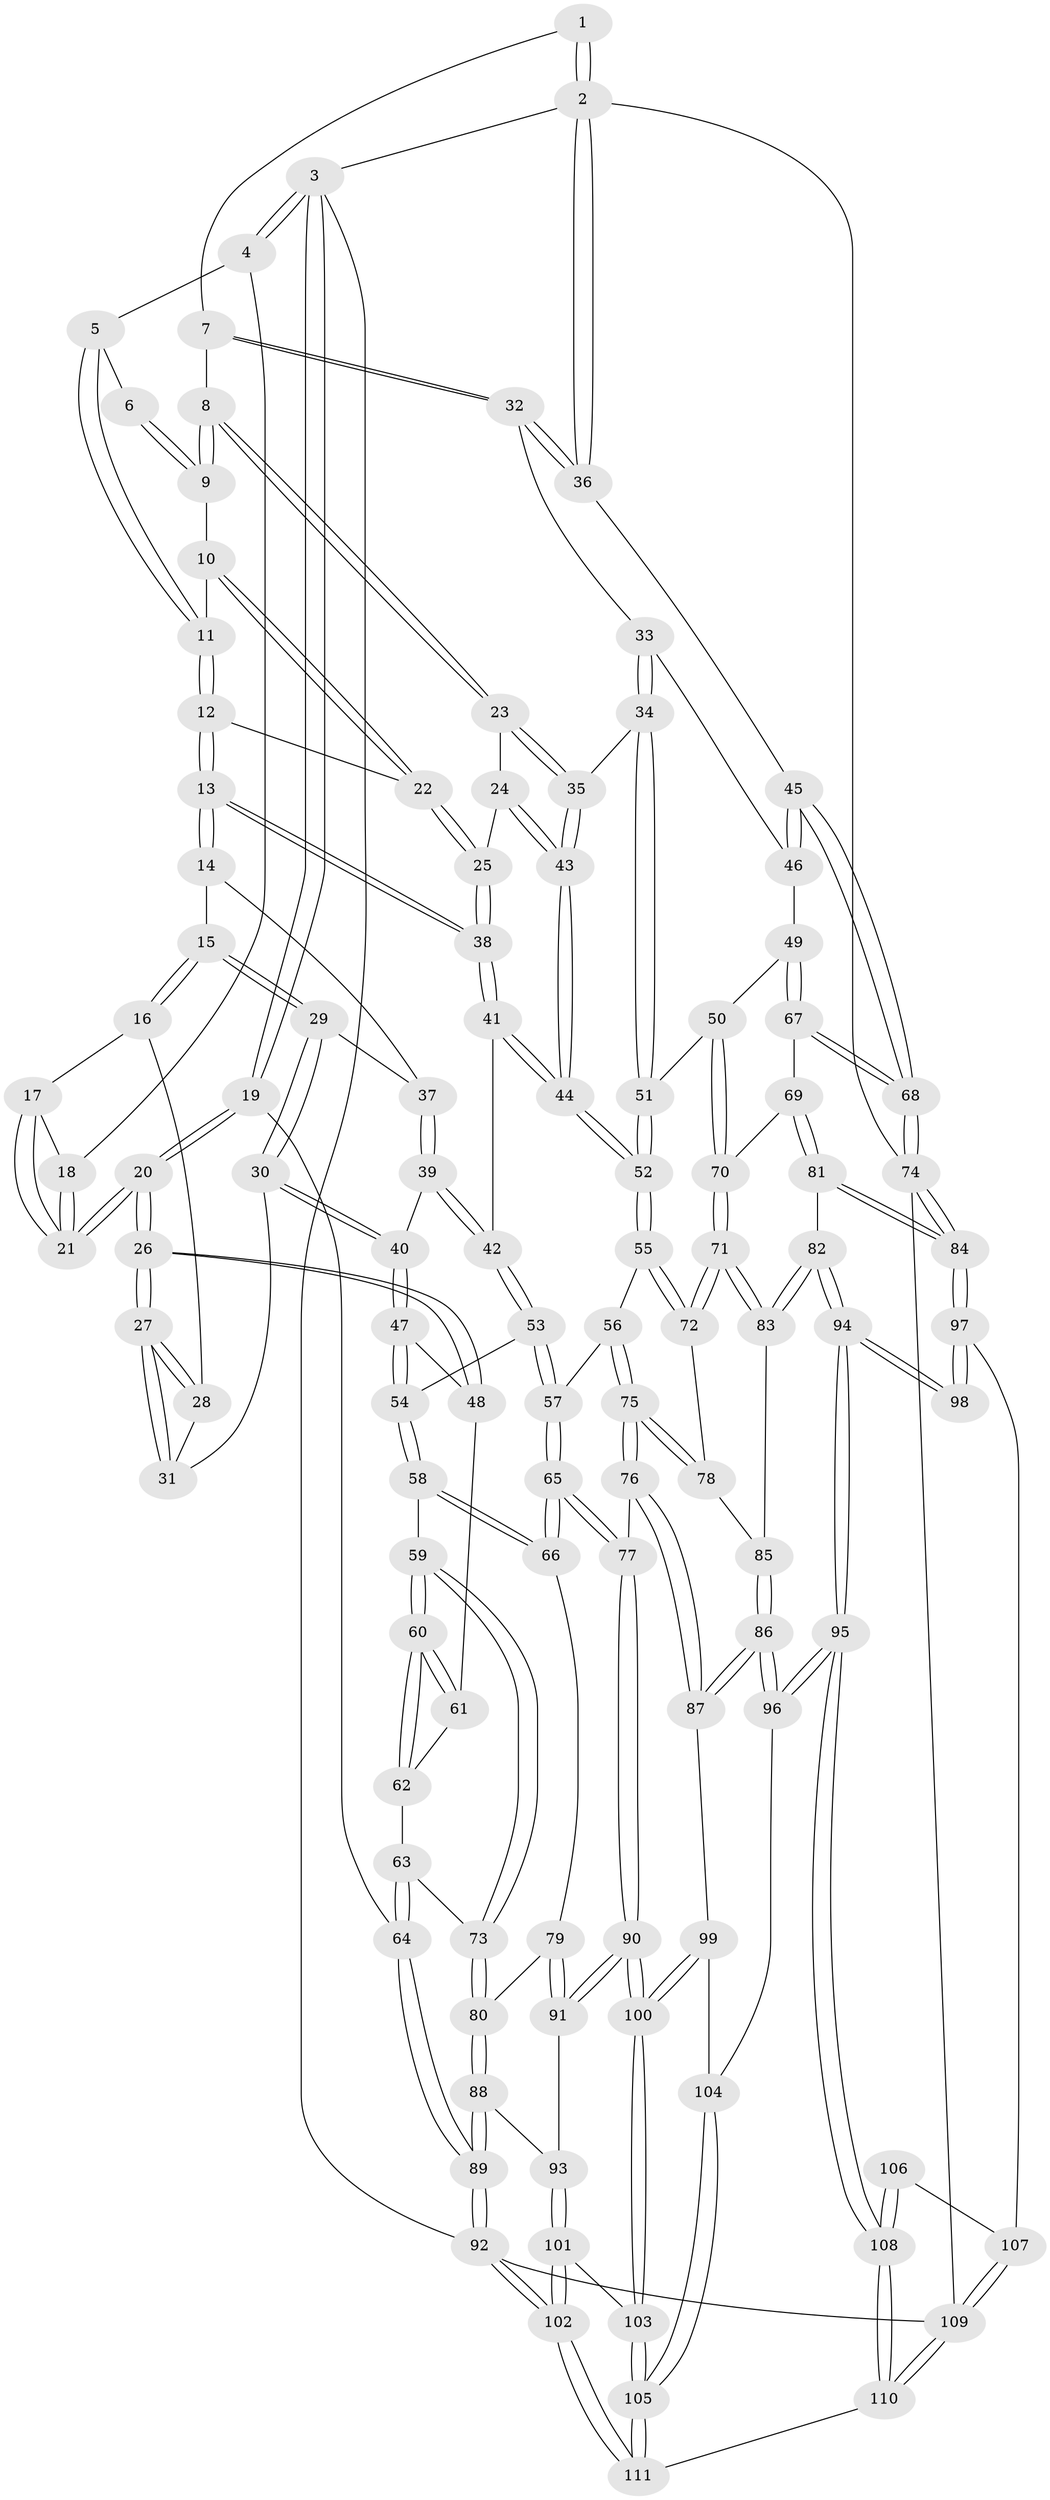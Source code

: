 // coarse degree distribution, {2: 0.012987012987012988, 3: 0.11688311688311688, 4: 0.36363636363636365, 5: 0.36363636363636365, 6: 0.09090909090909091, 10: 0.012987012987012988, 7: 0.03896103896103896}
// Generated by graph-tools (version 1.1) at 2025/06/03/04/25 22:06:07]
// undirected, 111 vertices, 274 edges
graph export_dot {
graph [start="1"]
  node [color=gray90,style=filled];
  1 [pos="+0.7802740612511352+0"];
  2 [pos="+1+0"];
  3 [pos="+0+0"];
  4 [pos="+0.38948922398777175+0"];
  5 [pos="+0.4291055626344618+0"];
  6 [pos="+0.6336207691976634+0"];
  7 [pos="+0.811435337274139+0.14254728320993912"];
  8 [pos="+0.7526859852832668+0.139489389518974"];
  9 [pos="+0.6847888050482683+0.11778594856104618"];
  10 [pos="+0.6540792362404574+0.1370779316977851"];
  11 [pos="+0.5511345421634415+0.11891741888270571"];
  12 [pos="+0.5094024922280896+0.20215761309667807"];
  13 [pos="+0.49556322507469286+0.2207872555808424"];
  14 [pos="+0.43131932062609313+0.18717855557747942"];
  15 [pos="+0.38079699844855197+0.13187156936345465"];
  16 [pos="+0.3295979981132497+0.05573567277251464"];
  17 [pos="+0.3329286106805114+0.03212761820802499"];
  18 [pos="+0.3506172095008149+0"];
  19 [pos="+0+0.178946781179729"];
  20 [pos="+0+0.1883011545372963"];
  21 [pos="+0.03255361573711164+0.10590280947961982"];
  22 [pos="+0.641713468533129+0.19454379255269547"];
  23 [pos="+0.6927261897778236+0.25639914964486493"];
  24 [pos="+0.6577449833157225+0.25073285719244426"];
  25 [pos="+0.6447640368779054+0.2432351190524695"];
  26 [pos="+0+0.21261522026020674"];
  27 [pos="+0+0.20963099478213046"];
  28 [pos="+0.2957611850401636+0.09831339954119497"];
  29 [pos="+0.3454681649784528+0.24694042972417582"];
  30 [pos="+0.25813430461947073+0.2641628044259544"];
  31 [pos="+0.2579578652703127+0.2638755670017428"];
  32 [pos="+0.8357627503107664+0.16008167103065815"];
  33 [pos="+0.8350597536324776+0.2500807602931147"];
  34 [pos="+0.756434063385237+0.2996088208333064"];
  35 [pos="+0.7519399723000837+0.2985526437829157"];
  36 [pos="+1+0"];
  37 [pos="+0.3756592953519285+0.25659557069151046"];
  38 [pos="+0.5170618090497904+0.30492410039956686"];
  39 [pos="+0.3819265466456728+0.2776295474413011"];
  40 [pos="+0.2758622495305347+0.3392106420847283"];
  41 [pos="+0.509047033474417+0.3454513664430858"];
  42 [pos="+0.4809578482720249+0.36006107332083004"];
  43 [pos="+0.656203237646496+0.34772360043392636"];
  44 [pos="+0.608055333665876+0.4108691109053989"];
  45 [pos="+1+0.30806122972967553"];
  46 [pos="+0.8696895457114298+0.28456543016304203"];
  47 [pos="+0.27761736371088536+0.3709962706706896"];
  48 [pos="+0.07248199351518049+0.367115017430217"];
  49 [pos="+0.8722220455977561+0.4404345033501619"];
  50 [pos="+0.8053610785924711+0.45919240471250417"];
  51 [pos="+0.7612306854742348+0.45312662479692545"];
  52 [pos="+0.6624412794919239+0.4911567218868243"];
  53 [pos="+0.4109783930321798+0.4219437083730976"];
  54 [pos="+0.304680376922754+0.41499150649183275"];
  55 [pos="+0.6547840691212422+0.5145795445116951"];
  56 [pos="+0.6063208497302901+0.5433545778652454"];
  57 [pos="+0.4398779921659891+0.5134260959343172"];
  58 [pos="+0.2569477812899518+0.4913116453022106"];
  59 [pos="+0.1838148713518519+0.5386436207770956"];
  60 [pos="+0.17223422472455624+0.5244418029888535"];
  61 [pos="+0.07739372723019997+0.37998685959166534"];
  62 [pos="+0.05084572364774424+0.4940687824569904"];
  63 [pos="+0.028047467566732626+0.5239109627341826"];
  64 [pos="+0+0.5375362215781443"];
  65 [pos="+0.4064280661888629+0.6317011236713987"];
  66 [pos="+0.38355182257607967+0.6309456189926437"];
  67 [pos="+0.9769002918800523+0.47282295167333244"];
  68 [pos="+1+0.4636696333135231"];
  69 [pos="+0.8687922701383533+0.6213345124807291"];
  70 [pos="+0.8215203135750306+0.5357766143430239"];
  71 [pos="+0.7441939892149878+0.6433850438688693"];
  72 [pos="+0.6970413679200079+0.5952884449916749"];
  73 [pos="+0.15961735181431105+0.6032093895185239"];
  74 [pos="+1+0.7790966598933492"];
  75 [pos="+0.5124254464028406+0.6920573067158508"];
  76 [pos="+0.4893816733400128+0.7155448425433433"];
  77 [pos="+0.48721156685575184+0.7143129359664105"];
  78 [pos="+0.6385176159210242+0.6716643254856058"];
  79 [pos="+0.3814450160118884+0.6318565596705473"];
  80 [pos="+0.15694837120593821+0.6326474994439368"];
  81 [pos="+0.8598635501742882+0.6848908756308678"];
  82 [pos="+0.7860438733648658+0.6963706577491108"];
  83 [pos="+0.772969215751424+0.6839019895893305"];
  84 [pos="+1+0.7892470290044907"];
  85 [pos="+0.6544364038185337+0.7040567256174721"];
  86 [pos="+0.5948509562072194+0.8068571034262336"];
  87 [pos="+0.5092709116338554+0.7650800163195287"];
  88 [pos="+0.13176882829592648+0.69325723347482"];
  89 [pos="+0+0.7811213549753229"];
  90 [pos="+0.27709992813693085+0.7975766056486043"];
  91 [pos="+0.24799803826248643+0.7751463186635384"];
  92 [pos="+0+1"];
  93 [pos="+0.19444162692630226+0.7596957404380262"];
  94 [pos="+0.7111932537430435+0.8579097106883089"];
  95 [pos="+0.6882621050193355+0.8793890355226656"];
  96 [pos="+0.6865300190126841+0.8785932984589526"];
  97 [pos="+1+0.826358021236871"];
  98 [pos="+0.819555613037565+0.8541829589351534"];
  99 [pos="+0.49043101797824695+0.7940278170430038"];
  100 [pos="+0.36226158737310044+0.9508069251941709"];
  101 [pos="+0.15835851742607626+0.8896430262817395"];
  102 [pos="+0+1"];
  103 [pos="+0.3604906505681494+0.970548418528995"];
  104 [pos="+0.528514518695619+0.9417724769109755"];
  105 [pos="+0.37205932077887494+1"];
  106 [pos="+0.8737611662077277+0.9428266965016825"];
  107 [pos="+0.9117405950528839+0.94307373176757"];
  108 [pos="+0.7068689355497945+0.9642594815177248"];
  109 [pos="+0.8833724222325797+1"];
  110 [pos="+0.6922761311621228+1"];
  111 [pos="+0.3626107678814958+1"];
  1 -- 2;
  1 -- 2;
  1 -- 7;
  2 -- 3;
  2 -- 36;
  2 -- 36;
  2 -- 74;
  3 -- 4;
  3 -- 4;
  3 -- 19;
  3 -- 19;
  3 -- 92;
  4 -- 5;
  4 -- 18;
  5 -- 6;
  5 -- 11;
  5 -- 11;
  6 -- 9;
  6 -- 9;
  7 -- 8;
  7 -- 32;
  7 -- 32;
  8 -- 9;
  8 -- 9;
  8 -- 23;
  8 -- 23;
  9 -- 10;
  10 -- 11;
  10 -- 22;
  10 -- 22;
  11 -- 12;
  11 -- 12;
  12 -- 13;
  12 -- 13;
  12 -- 22;
  13 -- 14;
  13 -- 14;
  13 -- 38;
  13 -- 38;
  14 -- 15;
  14 -- 37;
  15 -- 16;
  15 -- 16;
  15 -- 29;
  15 -- 29;
  16 -- 17;
  16 -- 28;
  17 -- 18;
  17 -- 21;
  17 -- 21;
  18 -- 21;
  18 -- 21;
  19 -- 20;
  19 -- 20;
  19 -- 64;
  20 -- 21;
  20 -- 21;
  20 -- 26;
  20 -- 26;
  22 -- 25;
  22 -- 25;
  23 -- 24;
  23 -- 35;
  23 -- 35;
  24 -- 25;
  24 -- 43;
  24 -- 43;
  25 -- 38;
  25 -- 38;
  26 -- 27;
  26 -- 27;
  26 -- 48;
  26 -- 48;
  27 -- 28;
  27 -- 28;
  27 -- 31;
  27 -- 31;
  28 -- 31;
  29 -- 30;
  29 -- 30;
  29 -- 37;
  30 -- 31;
  30 -- 40;
  30 -- 40;
  32 -- 33;
  32 -- 36;
  32 -- 36;
  33 -- 34;
  33 -- 34;
  33 -- 46;
  34 -- 35;
  34 -- 51;
  34 -- 51;
  35 -- 43;
  35 -- 43;
  36 -- 45;
  37 -- 39;
  37 -- 39;
  38 -- 41;
  38 -- 41;
  39 -- 40;
  39 -- 42;
  39 -- 42;
  40 -- 47;
  40 -- 47;
  41 -- 42;
  41 -- 44;
  41 -- 44;
  42 -- 53;
  42 -- 53;
  43 -- 44;
  43 -- 44;
  44 -- 52;
  44 -- 52;
  45 -- 46;
  45 -- 46;
  45 -- 68;
  45 -- 68;
  46 -- 49;
  47 -- 48;
  47 -- 54;
  47 -- 54;
  48 -- 61;
  49 -- 50;
  49 -- 67;
  49 -- 67;
  50 -- 51;
  50 -- 70;
  50 -- 70;
  51 -- 52;
  51 -- 52;
  52 -- 55;
  52 -- 55;
  53 -- 54;
  53 -- 57;
  53 -- 57;
  54 -- 58;
  54 -- 58;
  55 -- 56;
  55 -- 72;
  55 -- 72;
  56 -- 57;
  56 -- 75;
  56 -- 75;
  57 -- 65;
  57 -- 65;
  58 -- 59;
  58 -- 66;
  58 -- 66;
  59 -- 60;
  59 -- 60;
  59 -- 73;
  59 -- 73;
  60 -- 61;
  60 -- 61;
  60 -- 62;
  60 -- 62;
  61 -- 62;
  62 -- 63;
  63 -- 64;
  63 -- 64;
  63 -- 73;
  64 -- 89;
  64 -- 89;
  65 -- 66;
  65 -- 66;
  65 -- 77;
  65 -- 77;
  66 -- 79;
  67 -- 68;
  67 -- 68;
  67 -- 69;
  68 -- 74;
  68 -- 74;
  69 -- 70;
  69 -- 81;
  69 -- 81;
  70 -- 71;
  70 -- 71;
  71 -- 72;
  71 -- 72;
  71 -- 83;
  71 -- 83;
  72 -- 78;
  73 -- 80;
  73 -- 80;
  74 -- 84;
  74 -- 84;
  74 -- 109;
  75 -- 76;
  75 -- 76;
  75 -- 78;
  75 -- 78;
  76 -- 77;
  76 -- 87;
  76 -- 87;
  77 -- 90;
  77 -- 90;
  78 -- 85;
  79 -- 80;
  79 -- 91;
  79 -- 91;
  80 -- 88;
  80 -- 88;
  81 -- 82;
  81 -- 84;
  81 -- 84;
  82 -- 83;
  82 -- 83;
  82 -- 94;
  82 -- 94;
  83 -- 85;
  84 -- 97;
  84 -- 97;
  85 -- 86;
  85 -- 86;
  86 -- 87;
  86 -- 87;
  86 -- 96;
  86 -- 96;
  87 -- 99;
  88 -- 89;
  88 -- 89;
  88 -- 93;
  89 -- 92;
  89 -- 92;
  90 -- 91;
  90 -- 91;
  90 -- 100;
  90 -- 100;
  91 -- 93;
  92 -- 102;
  92 -- 102;
  92 -- 109;
  93 -- 101;
  93 -- 101;
  94 -- 95;
  94 -- 95;
  94 -- 98;
  94 -- 98;
  95 -- 96;
  95 -- 96;
  95 -- 108;
  95 -- 108;
  96 -- 104;
  97 -- 98;
  97 -- 98;
  97 -- 107;
  99 -- 100;
  99 -- 100;
  99 -- 104;
  100 -- 103;
  100 -- 103;
  101 -- 102;
  101 -- 102;
  101 -- 103;
  102 -- 111;
  102 -- 111;
  103 -- 105;
  103 -- 105;
  104 -- 105;
  104 -- 105;
  105 -- 111;
  105 -- 111;
  106 -- 107;
  106 -- 108;
  106 -- 108;
  107 -- 109;
  107 -- 109;
  108 -- 110;
  108 -- 110;
  109 -- 110;
  109 -- 110;
  110 -- 111;
}
